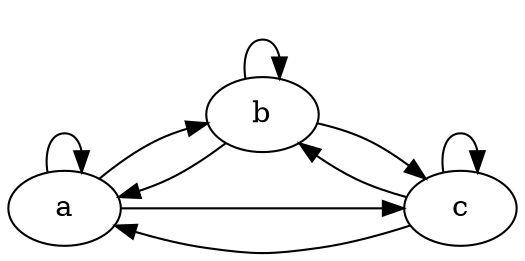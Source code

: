 digraph G {
    rankdir=LR;
    a -> a [label=" ", texlbl="$t_{11}$"];
    a -> b [label=" ", texlbl="$t_{12}$"];
    a -> c [label=" ", texlbl="$t_{13}$"];
    b -> a [label=" ", texlbl="$t_{21}$"];
    b -> b [label=" ", texlbl="$t_{22}$"];
    b -> c [label=" ", texlbl="$t_{23}$"];
    c -> a [label=" ", texlbl="$t_{31}$"];
    c -> b [label=" ", texlbl="$t_{32}$"];
    c -> c [label=" ", texlbl="$t_{33}$"];
}

